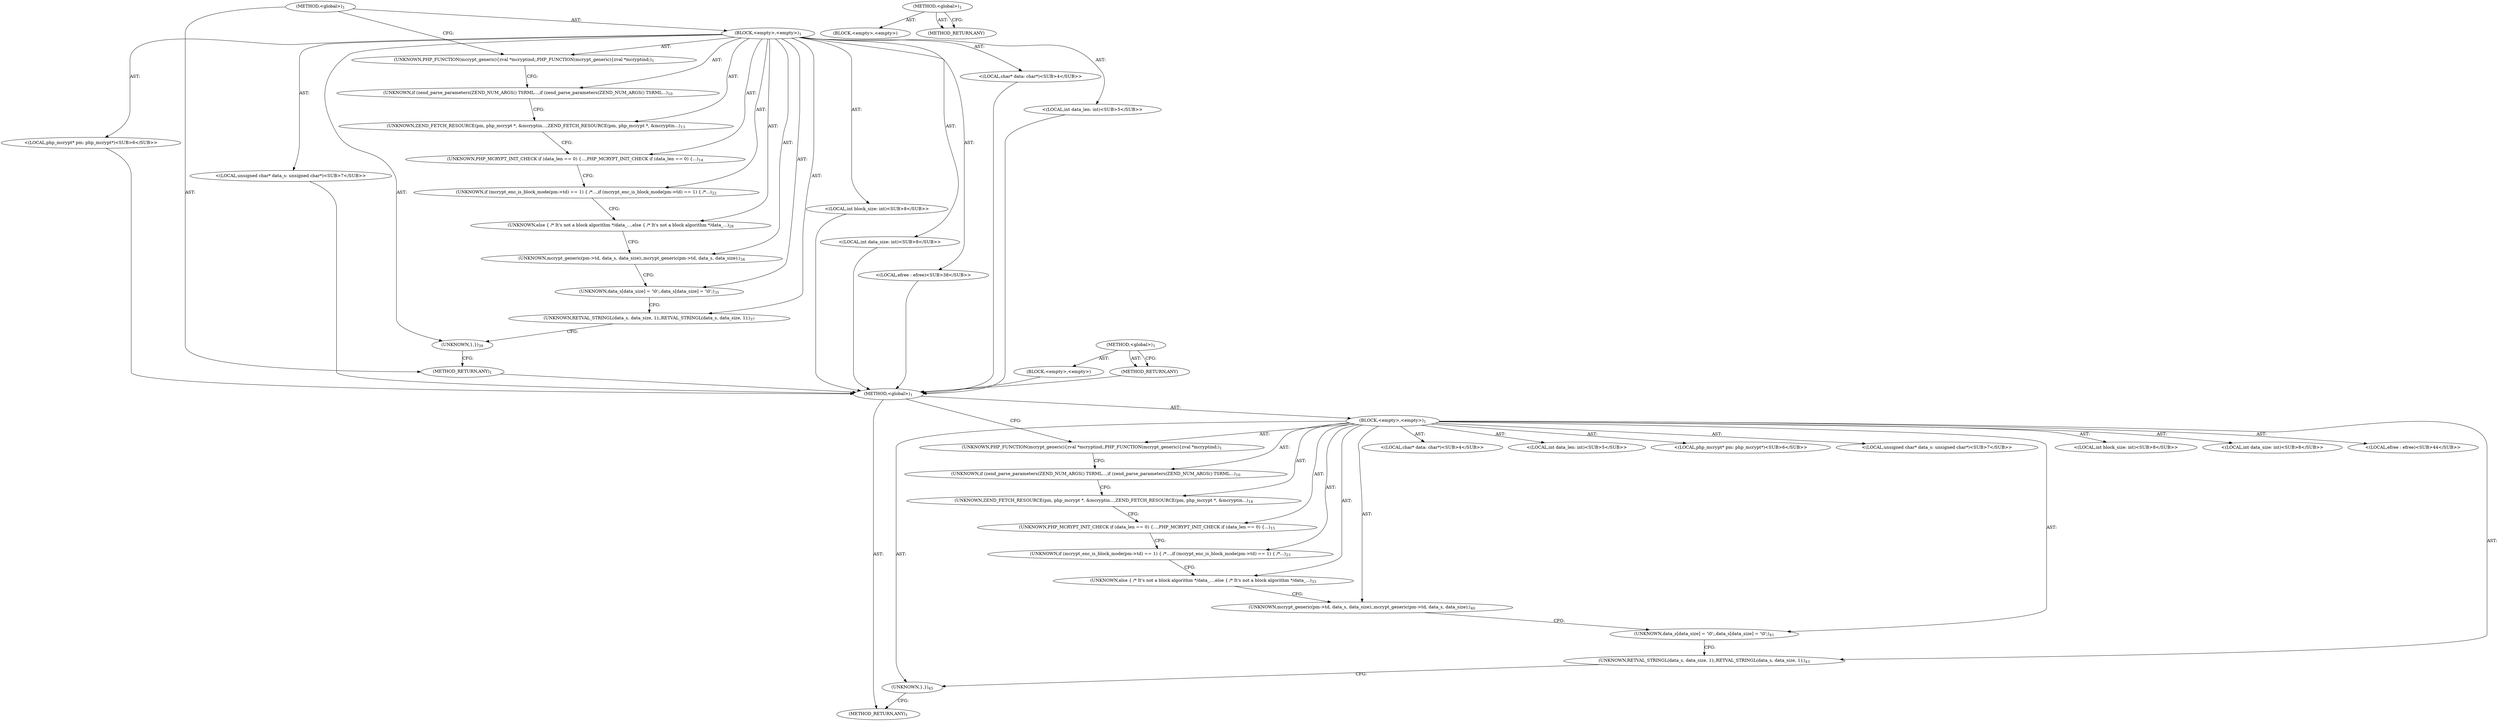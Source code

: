 digraph "&lt;global&gt;" {
vulnerable_6 [label=<(METHOD,&lt;global&gt;)<SUB>1</SUB>>];
vulnerable_7 [label=<(BLOCK,&lt;empty&gt;,&lt;empty&gt;)<SUB>1</SUB>>];
vulnerable_8 [label=<(UNKNOWN,PHP_FUNCTION(mcrypt_generic)
{
	zval *mcryptind;,PHP_FUNCTION(mcrypt_generic)
{
	zval *mcryptind;)<SUB>1</SUB>>];
vulnerable_9 [label="<(LOCAL,char* data: char*)<SUB>4</SUB>>"];
vulnerable_10 [label="<(LOCAL,int data_len: int)<SUB>5</SUB>>"];
vulnerable_11 [label="<(LOCAL,php_mcrypt* pm: php_mcrypt*)<SUB>6</SUB>>"];
vulnerable_12 [label="<(LOCAL,unsigned char* data_s: unsigned char*)<SUB>7</SUB>>"];
vulnerable_13 [label="<(LOCAL,int block_size: int)<SUB>8</SUB>>"];
vulnerable_14 [label="<(LOCAL,int data_size: int)<SUB>8</SUB>>"];
vulnerable_15 [label=<(UNKNOWN,if (zend_parse_parameters(ZEND_NUM_ARGS() TSRML...,if (zend_parse_parameters(ZEND_NUM_ARGS() TSRML...)<SUB>10</SUB>>];
vulnerable_16 [label=<(UNKNOWN,ZEND_FETCH_RESOURCE(pm, php_mcrypt *, &amp;mcryptin...,ZEND_FETCH_RESOURCE(pm, php_mcrypt *, &amp;mcryptin...)<SUB>13</SUB>>];
vulnerable_17 [label=<(UNKNOWN,PHP_MCRYPT_INIT_CHECK
 
	if (data_len == 0) {
	...,PHP_MCRYPT_INIT_CHECK
 
	if (data_len == 0) {
	...)<SUB>14</SUB>>];
vulnerable_18 [label=<(UNKNOWN,if (mcrypt_enc_is_block_mode(pm-&gt;td) == 1) { /*...,if (mcrypt_enc_is_block_mode(pm-&gt;td) == 1) { /*...)<SUB>22</SUB>>];
vulnerable_19 [label=<(UNKNOWN,else { /* It's not a block algorithm */
		data_...,else { /* It's not a block algorithm */
		data_...)<SUB>28</SUB>>];
vulnerable_20 [label=<(UNKNOWN,mcrypt_generic(pm-&gt;td, data_s, data_size);,mcrypt_generic(pm-&gt;td, data_s, data_size);)<SUB>34</SUB>>];
vulnerable_21 [label=<(UNKNOWN,data_s[data_size] = '\0';,data_s[data_size] = '\0';)<SUB>35</SUB>>];
vulnerable_22 [label=<(UNKNOWN,RETVAL_STRINGL(data_s, data_size, 1);,RETVAL_STRINGL(data_s, data_size, 1);)<SUB>37</SUB>>];
vulnerable_23 [label="<(LOCAL,efree : efree)<SUB>38</SUB>>"];
vulnerable_24 [label=<(UNKNOWN,},})<SUB>39</SUB>>];
vulnerable_25 [label=<(METHOD_RETURN,ANY)<SUB>1</SUB>>];
vulnerable_40 [label=<(METHOD,&lt;global&gt;)<SUB>1</SUB>>];
vulnerable_41 [label=<(BLOCK,&lt;empty&gt;,&lt;empty&gt;)>];
vulnerable_42 [label=<(METHOD_RETURN,ANY)>];
fixed_6 [label=<(METHOD,&lt;global&gt;)<SUB>1</SUB>>];
fixed_7 [label=<(BLOCK,&lt;empty&gt;,&lt;empty&gt;)<SUB>1</SUB>>];
fixed_8 [label=<(UNKNOWN,PHP_FUNCTION(mcrypt_generic)
{
	zval *mcryptind;,PHP_FUNCTION(mcrypt_generic)
{
	zval *mcryptind;)<SUB>1</SUB>>];
fixed_9 [label="<(LOCAL,char* data: char*)<SUB>4</SUB>>"];
fixed_10 [label="<(LOCAL,int data_len: int)<SUB>5</SUB>>"];
fixed_11 [label="<(LOCAL,php_mcrypt* pm: php_mcrypt*)<SUB>6</SUB>>"];
fixed_12 [label="<(LOCAL,unsigned char* data_s: unsigned char*)<SUB>7</SUB>>"];
fixed_13 [label="<(LOCAL,int block_size: int)<SUB>8</SUB>>"];
fixed_14 [label="<(LOCAL,int data_size: int)<SUB>8</SUB>>"];
fixed_15 [label=<(UNKNOWN,if (zend_parse_parameters(ZEND_NUM_ARGS() TSRML...,if (zend_parse_parameters(ZEND_NUM_ARGS() TSRML...)<SUB>10</SUB>>];
fixed_16 [label=<(UNKNOWN,ZEND_FETCH_RESOURCE(pm, php_mcrypt *, &amp;mcryptin...,ZEND_FETCH_RESOURCE(pm, php_mcrypt *, &amp;mcryptin...)<SUB>14</SUB>>];
fixed_17 [label=<(UNKNOWN,PHP_MCRYPT_INIT_CHECK
 
	if (data_len == 0) {
	...,PHP_MCRYPT_INIT_CHECK
 
	if (data_len == 0) {
	...)<SUB>15</SUB>>];
fixed_18 [label=<(UNKNOWN,if (mcrypt_enc_is_block_mode(pm-&gt;td) == 1) { /*...,if (mcrypt_enc_is_block_mode(pm-&gt;td) == 1) { /*...)<SUB>23</SUB>>];
fixed_19 [label=<(UNKNOWN,else { /* It's not a block algorithm */
		data_...,else { /* It's not a block algorithm */
		data_...)<SUB>33</SUB>>];
fixed_20 [label=<(UNKNOWN,mcrypt_generic(pm-&gt;td, data_s, data_size);,mcrypt_generic(pm-&gt;td, data_s, data_size);)<SUB>40</SUB>>];
fixed_21 [label=<(UNKNOWN,data_s[data_size] = '\0';,data_s[data_size] = '\0';)<SUB>41</SUB>>];
fixed_22 [label=<(UNKNOWN,RETVAL_STRINGL(data_s, data_size, 1);,RETVAL_STRINGL(data_s, data_size, 1);)<SUB>43</SUB>>];
fixed_23 [label="<(LOCAL,efree : efree)<SUB>44</SUB>>"];
fixed_24 [label=<(UNKNOWN,},})<SUB>45</SUB>>];
fixed_25 [label=<(METHOD_RETURN,ANY)<SUB>1</SUB>>];
fixed_40 [label=<(METHOD,&lt;global&gt;)<SUB>1</SUB>>];
fixed_41 [label=<(BLOCK,&lt;empty&gt;,&lt;empty&gt;)>];
fixed_42 [label=<(METHOD_RETURN,ANY)>];
vulnerable_6 -> vulnerable_7  [key=0, label="AST: "];
vulnerable_6 -> vulnerable_25  [key=0, label="AST: "];
vulnerable_6 -> vulnerable_8  [key=0, label="CFG: "];
vulnerable_7 -> vulnerable_8  [key=0, label="AST: "];
vulnerable_7 -> vulnerable_9  [key=0, label="AST: "];
vulnerable_7 -> vulnerable_10  [key=0, label="AST: "];
vulnerable_7 -> vulnerable_11  [key=0, label="AST: "];
vulnerable_7 -> vulnerable_12  [key=0, label="AST: "];
vulnerable_7 -> vulnerable_13  [key=0, label="AST: "];
vulnerable_7 -> vulnerable_14  [key=0, label="AST: "];
vulnerable_7 -> vulnerable_15  [key=0, label="AST: "];
vulnerable_7 -> vulnerable_16  [key=0, label="AST: "];
vulnerable_7 -> vulnerable_17  [key=0, label="AST: "];
vulnerable_7 -> vulnerable_18  [key=0, label="AST: "];
vulnerable_7 -> vulnerable_19  [key=0, label="AST: "];
vulnerable_7 -> vulnerable_20  [key=0, label="AST: "];
vulnerable_7 -> vulnerable_21  [key=0, label="AST: "];
vulnerable_7 -> vulnerable_22  [key=0, label="AST: "];
vulnerable_7 -> vulnerable_23  [key=0, label="AST: "];
vulnerable_7 -> vulnerable_24  [key=0, label="AST: "];
vulnerable_8 -> vulnerable_15  [key=0, label="CFG: "];
vulnerable_9 -> fixed_6  [key=0];
vulnerable_10 -> fixed_6  [key=0];
vulnerable_11 -> fixed_6  [key=0];
vulnerable_12 -> fixed_6  [key=0];
vulnerable_13 -> fixed_6  [key=0];
vulnerable_14 -> fixed_6  [key=0];
vulnerable_15 -> vulnerable_16  [key=0, label="CFG: "];
vulnerable_16 -> vulnerable_17  [key=0, label="CFG: "];
vulnerable_17 -> vulnerable_18  [key=0, label="CFG: "];
vulnerable_18 -> vulnerable_19  [key=0, label="CFG: "];
vulnerable_19 -> vulnerable_20  [key=0, label="CFG: "];
vulnerable_20 -> vulnerable_21  [key=0, label="CFG: "];
vulnerable_21 -> vulnerable_22  [key=0, label="CFG: "];
vulnerable_22 -> vulnerable_24  [key=0, label="CFG: "];
vulnerable_23 -> fixed_6  [key=0];
vulnerable_24 -> vulnerable_25  [key=0, label="CFG: "];
vulnerable_25 -> fixed_6  [key=0];
vulnerable_40 -> vulnerable_41  [key=0, label="AST: "];
vulnerable_40 -> vulnerable_42  [key=0, label="AST: "];
vulnerable_40 -> vulnerable_42  [key=1, label="CFG: "];
vulnerable_41 -> fixed_6  [key=0];
vulnerable_42 -> fixed_6  [key=0];
fixed_6 -> fixed_7  [key=0, label="AST: "];
fixed_6 -> fixed_25  [key=0, label="AST: "];
fixed_6 -> fixed_8  [key=0, label="CFG: "];
fixed_7 -> fixed_8  [key=0, label="AST: "];
fixed_7 -> fixed_9  [key=0, label="AST: "];
fixed_7 -> fixed_10  [key=0, label="AST: "];
fixed_7 -> fixed_11  [key=0, label="AST: "];
fixed_7 -> fixed_12  [key=0, label="AST: "];
fixed_7 -> fixed_13  [key=0, label="AST: "];
fixed_7 -> fixed_14  [key=0, label="AST: "];
fixed_7 -> fixed_15  [key=0, label="AST: "];
fixed_7 -> fixed_16  [key=0, label="AST: "];
fixed_7 -> fixed_17  [key=0, label="AST: "];
fixed_7 -> fixed_18  [key=0, label="AST: "];
fixed_7 -> fixed_19  [key=0, label="AST: "];
fixed_7 -> fixed_20  [key=0, label="AST: "];
fixed_7 -> fixed_21  [key=0, label="AST: "];
fixed_7 -> fixed_22  [key=0, label="AST: "];
fixed_7 -> fixed_23  [key=0, label="AST: "];
fixed_7 -> fixed_24  [key=0, label="AST: "];
fixed_8 -> fixed_15  [key=0, label="CFG: "];
fixed_15 -> fixed_16  [key=0, label="CFG: "];
fixed_16 -> fixed_17  [key=0, label="CFG: "];
fixed_17 -> fixed_18  [key=0, label="CFG: "];
fixed_18 -> fixed_19  [key=0, label="CFG: "];
fixed_19 -> fixed_20  [key=0, label="CFG: "];
fixed_20 -> fixed_21  [key=0, label="CFG: "];
fixed_21 -> fixed_22  [key=0, label="CFG: "];
fixed_22 -> fixed_24  [key=0, label="CFG: "];
fixed_24 -> fixed_25  [key=0, label="CFG: "];
fixed_40 -> fixed_41  [key=0, label="AST: "];
fixed_40 -> fixed_42  [key=0, label="AST: "];
fixed_40 -> fixed_42  [key=1, label="CFG: "];
}
